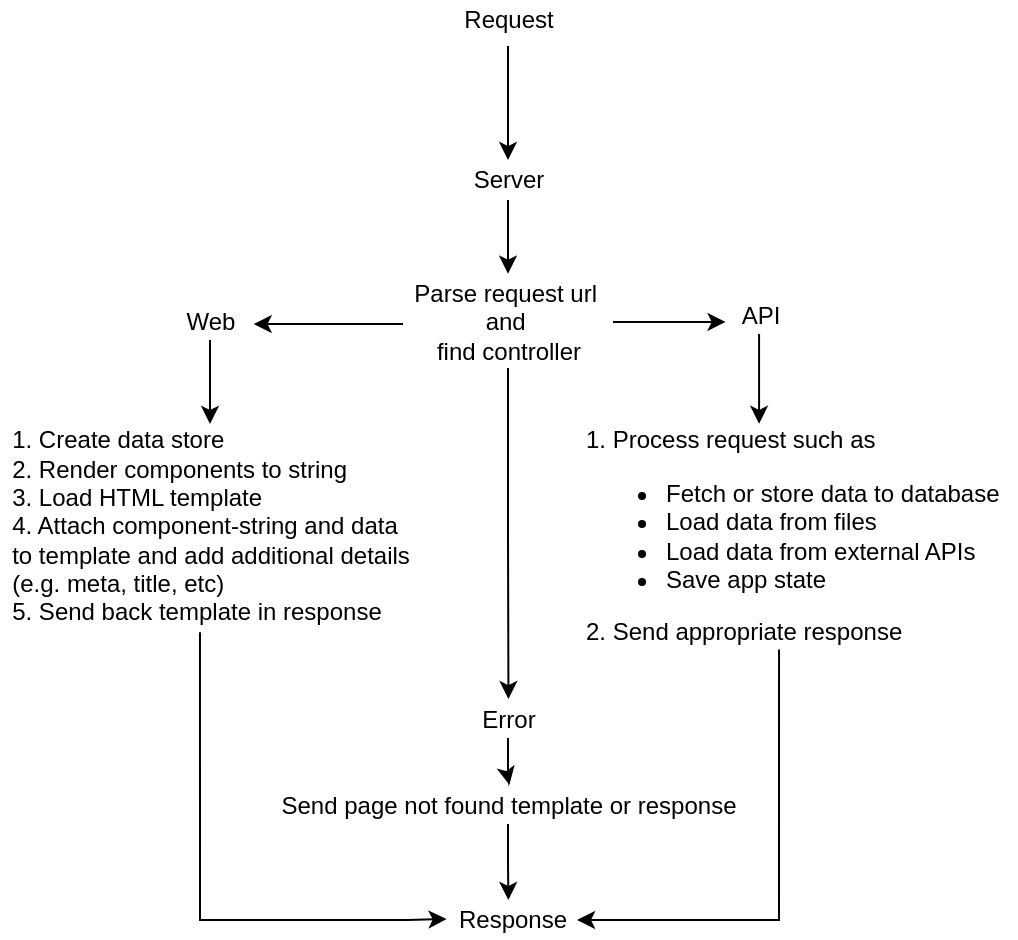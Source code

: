 <mxfile version="13.11.0" type="device" pages="2"><diagram id="CNZQ7bHHMpXEiluCmH2o" name="Page-1"><mxGraphModel dx="1837" dy="875" grid="0" gridSize="10" guides="1" tooltips="1" connect="1" arrows="1" fold="1" page="1" pageScale="1" pageWidth="850" pageHeight="1100" math="0" shadow="0"><root><mxCell id="0"/><mxCell id="1" parent="0"/><mxCell id="f3gJnqh5idIPHft2fRlZ-2" value="Request" style="text;html=1;align=center;verticalAlign=middle;resizable=0;points=[];autosize=1;" vertex="1" parent="1"><mxGeometry x="360" y="50" width="60" height="20" as="geometry"/></mxCell><mxCell id="f3gJnqh5idIPHft2fRlZ-3" value="" style="endArrow=classic;html=1;exitX=0.5;exitY=1.15;exitDx=0;exitDy=0;exitPerimeter=0;entryX=0.5;entryY=0;entryDx=0;entryDy=0;" edge="1" parent="1" source="f3gJnqh5idIPHft2fRlZ-2"><mxGeometry width="50" height="50" relative="1" as="geometry"><mxPoint x="380" y="420" as="sourcePoint"/><mxPoint x="390" y="130" as="targetPoint"/></mxGeometry></mxCell><mxCell id="f3gJnqh5idIPHft2fRlZ-10" value="" style="edgeStyle=orthogonalEdgeStyle;rounded=0;orthogonalLoop=1;jettySize=auto;html=1;entryX=0.5;entryY=-0.025;entryDx=0;entryDy=0;entryPerimeter=0;" edge="1" parent="1" source="f3gJnqh5idIPHft2fRlZ-4" target="f3gJnqh5idIPHft2fRlZ-5"><mxGeometry relative="1" as="geometry"/></mxCell><mxCell id="f3gJnqh5idIPHft2fRlZ-4" value="Server" style="text;html=1;align=center;verticalAlign=middle;resizable=0;points=[];autosize=1;" vertex="1" parent="1"><mxGeometry x="365" y="130" width="50" height="20" as="geometry"/></mxCell><mxCell id="f3gJnqh5idIPHft2fRlZ-11" style="edgeStyle=orthogonalEdgeStyle;rounded=0;orthogonalLoop=1;jettySize=auto;html=1;entryX=1.142;entryY=0.556;entryDx=0;entryDy=0;entryPerimeter=0;" edge="1" parent="1" source="f3gJnqh5idIPHft2fRlZ-5" target="f3gJnqh5idIPHft2fRlZ-8"><mxGeometry relative="1" as="geometry"><Array as="points"><mxPoint x="321" y="212"/><mxPoint x="321" y="212"/></Array></mxGeometry></mxCell><mxCell id="f3gJnqh5idIPHft2fRlZ-18" style="edgeStyle=orthogonalEdgeStyle;rounded=0;orthogonalLoop=1;jettySize=auto;html=1;entryX=-0.076;entryY=0.664;entryDx=0;entryDy=0;entryPerimeter=0;" edge="1" parent="1" source="f3gJnqh5idIPHft2fRlZ-5" target="f3gJnqh5idIPHft2fRlZ-9"><mxGeometry relative="1" as="geometry"/></mxCell><mxCell id="f3gJnqh5idIPHft2fRlZ-22" style="edgeStyle=orthogonalEdgeStyle;rounded=0;orthogonalLoop=1;jettySize=auto;html=1;entryX=0.506;entryY=-0.082;entryDx=0;entryDy=0;entryPerimeter=0;" edge="1" parent="1" source="f3gJnqh5idIPHft2fRlZ-5" target="f3gJnqh5idIPHft2fRlZ-21"><mxGeometry relative="1" as="geometry"/></mxCell><mxCell id="f3gJnqh5idIPHft2fRlZ-5" value="Parse request url&amp;nbsp;&lt;br&gt;and&amp;nbsp;&lt;br&gt;find controller&lt;br&gt;" style="text;html=1;align=center;verticalAlign=middle;resizable=0;points=[];autosize=1;" vertex="1" parent="1"><mxGeometry x="337.5" y="188" width="105" height="46" as="geometry"/></mxCell><mxCell id="f3gJnqh5idIPHft2fRlZ-14" style="edgeStyle=orthogonalEdgeStyle;rounded=0;orthogonalLoop=1;jettySize=auto;html=1;" edge="1" parent="1" source="f3gJnqh5idIPHft2fRlZ-8" target="f3gJnqh5idIPHft2fRlZ-13"><mxGeometry relative="1" as="geometry"/></mxCell><mxCell id="f3gJnqh5idIPHft2fRlZ-8" value="Web" style="text;html=1;align=center;verticalAlign=middle;resizable=0;points=[];autosize=1;" vertex="1" parent="1"><mxGeometry x="224" y="202" width="34" height="18" as="geometry"/></mxCell><mxCell id="f3gJnqh5idIPHft2fRlZ-20" style="edgeStyle=orthogonalEdgeStyle;rounded=0;orthogonalLoop=1;jettySize=auto;html=1;entryX=0.408;entryY=-0.001;entryDx=0;entryDy=0;entryPerimeter=0;" edge="1" parent="1" source="f3gJnqh5idIPHft2fRlZ-9" target="f3gJnqh5idIPHft2fRlZ-19"><mxGeometry relative="1" as="geometry"/></mxCell><mxCell id="f3gJnqh5idIPHft2fRlZ-9" value="API" style="text;html=1;align=center;verticalAlign=middle;resizable=0;points=[];autosize=1;" vertex="1" parent="1"><mxGeometry x="501" y="199" width="29" height="18" as="geometry"/></mxCell><mxCell id="f3gJnqh5idIPHft2fRlZ-27" style="edgeStyle=orthogonalEdgeStyle;rounded=0;orthogonalLoop=1;jettySize=auto;html=1;entryX=-0.011;entryY=0.474;entryDx=0;entryDy=0;entryPerimeter=0;exitX=0.476;exitY=1.021;exitDx=0;exitDy=0;exitPerimeter=0;" edge="1" parent="1" source="f3gJnqh5idIPHft2fRlZ-13" target="f3gJnqh5idIPHft2fRlZ-26"><mxGeometry relative="1" as="geometry"><Array as="points"><mxPoint x="236" y="510"/><mxPoint x="340" y="510"/></Array></mxGeometry></mxCell><mxCell id="f3gJnqh5idIPHft2fRlZ-13" value="&lt;div style=&quot;text-align: left&quot;&gt;&lt;span&gt;1. Create data store&lt;/span&gt;&lt;/div&gt;&lt;div style=&quot;text-align: left&quot;&gt;&lt;span&gt;2. Render components to string&lt;/span&gt;&lt;/div&gt;&lt;div style=&quot;text-align: left&quot;&gt;&lt;span&gt;3. Load HTML template&lt;/span&gt;&lt;/div&gt;&lt;div style=&quot;text-align: left&quot;&gt;&lt;span&gt;4. Attach component-string and data&lt;/span&gt;&lt;/div&gt;&lt;div style=&quot;text-align: left&quot;&gt;&lt;span&gt;to template and add additional details&lt;/span&gt;&lt;/div&gt;&lt;div style=&quot;text-align: left&quot;&gt;&lt;span&gt;(e.g. meta, title, etc)&lt;/span&gt;&lt;/div&gt;&lt;div style=&quot;text-align: left&quot;&gt;&lt;span&gt;5. Send back template in response&lt;/span&gt;&lt;/div&gt;" style="text;html=1;align=center;verticalAlign=middle;resizable=0;points=[];autosize=1;" vertex="1" parent="1"><mxGeometry x="136.5" y="262" width="209" height="102" as="geometry"/></mxCell><mxCell id="f3gJnqh5idIPHft2fRlZ-28" style="edgeStyle=orthogonalEdgeStyle;rounded=0;orthogonalLoop=1;jettySize=auto;html=1;entryX=1.008;entryY=0.5;entryDx=0;entryDy=0;entryPerimeter=0;exitX=0.454;exitY=1.007;exitDx=0;exitDy=0;exitPerimeter=0;" edge="1" parent="1" source="f3gJnqh5idIPHft2fRlZ-19" target="f3gJnqh5idIPHft2fRlZ-26"><mxGeometry relative="1" as="geometry"/></mxCell><mxCell id="f3gJnqh5idIPHft2fRlZ-19" value="1. Process request such as&lt;br&gt;&lt;ul&gt;&lt;li&gt;Fetch or store data to database&lt;/li&gt;&lt;li&gt;Load data from files&lt;/li&gt;&lt;li&gt;Load data from external APIs&lt;/li&gt;&lt;li&gt;Save app state&lt;/li&gt;&lt;/ul&gt;&lt;div&gt;2. Send appropriate&amp;nbsp;&lt;span&gt;response&lt;/span&gt;&lt;/div&gt;" style="text;html=1;align=left;verticalAlign=middle;resizable=0;points=[];autosize=1;" vertex="1" parent="1"><mxGeometry x="427" y="262" width="217" height="112" as="geometry"/></mxCell><mxCell id="f3gJnqh5idIPHft2fRlZ-25" style="edgeStyle=orthogonalEdgeStyle;rounded=0;orthogonalLoop=1;jettySize=auto;html=1;entryX=0.503;entryY=-0.09;entryDx=0;entryDy=0;entryPerimeter=0;" edge="1" parent="1" source="f3gJnqh5idIPHft2fRlZ-21" target="f3gJnqh5idIPHft2fRlZ-23"><mxGeometry relative="1" as="geometry"/></mxCell><mxCell id="f3gJnqh5idIPHft2fRlZ-21" value="Error" style="text;html=1;align=center;verticalAlign=middle;resizable=0;points=[];autosize=1;" vertex="1" parent="1"><mxGeometry x="371.5" y="401" width="37" height="18" as="geometry"/></mxCell><mxCell id="f3gJnqh5idIPHft2fRlZ-29" style="edgeStyle=orthogonalEdgeStyle;rounded=0;orthogonalLoop=1;jettySize=auto;html=1;entryX=0.472;entryY=-0.056;entryDx=0;entryDy=0;entryPerimeter=0;" edge="1" parent="1" source="f3gJnqh5idIPHft2fRlZ-23" target="f3gJnqh5idIPHft2fRlZ-26"><mxGeometry relative="1" as="geometry"/></mxCell><mxCell id="f3gJnqh5idIPHft2fRlZ-23" value="Send page not found template or response" style="text;html=1;align=center;verticalAlign=middle;resizable=0;points=[];autosize=1;" vertex="1" parent="1"><mxGeometry x="271" y="444" width="238" height="18" as="geometry"/></mxCell><mxCell id="f3gJnqh5idIPHft2fRlZ-26" value="Response" style="text;html=1;align=center;verticalAlign=middle;resizable=0;points=[];autosize=1;" vertex="1" parent="1"><mxGeometry x="360" y="501" width="64" height="18" as="geometry"/></mxCell></root></mxGraphModel></diagram><diagram id="5YpmVNthR5cj1RGt-X5F" name="Page-2"><mxGraphModel dx="1102" dy="525" grid="1" gridSize="10" guides="1" tooltips="1" connect="1" arrows="1" fold="1" page="1" pageScale="1" pageWidth="850" pageHeight="1100" math="0" shadow="0"><root><mxCell id="-tKBoaJgWBSYhBoINddr-0"/><mxCell id="-tKBoaJgWBSYhBoINddr-1" parent="-tKBoaJgWBSYhBoINddr-0"/><mxCell id="-tKBoaJgWBSYhBoINddr-2" value="Request Handler" style="text;html=1;align=center;verticalAlign=middle;resizable=0;points=[];autosize=1;" vertex="1" parent="-tKBoaJgWBSYhBoINddr-1"><mxGeometry x="370" y="60" width="110" height="20" as="geometry"/></mxCell><mxCell id="-tKBoaJgWBSYhBoINddr-3" value="&lt;div style=&quot;text-align: left&quot;&gt;&lt;span&gt;Set routing mechanism&lt;/span&gt;&lt;/div&gt;&lt;div style=&quot;text-align: left&quot;&gt;&lt;span&gt;1. Configure GET, POST handler&lt;/span&gt;&lt;/div&gt;&lt;div style=&quot;text-align: left&quot;&gt;&lt;span&gt;2. Create a list of handlers with methods and controller callbacks&lt;/span&gt;&lt;/div&gt;&lt;div style=&quot;text-align: left&quot;&gt;&lt;span&gt;3. Setup error handler&lt;/span&gt;&lt;/div&gt;" style="text;html=1;align=center;verticalAlign=middle;resizable=0;points=[];autosize=1;" vertex="1" parent="-tKBoaJgWBSYhBoINddr-1"><mxGeometry x="350" y="100" width="360" height="60" as="geometry"/></mxCell></root></mxGraphModel></diagram></mxfile>